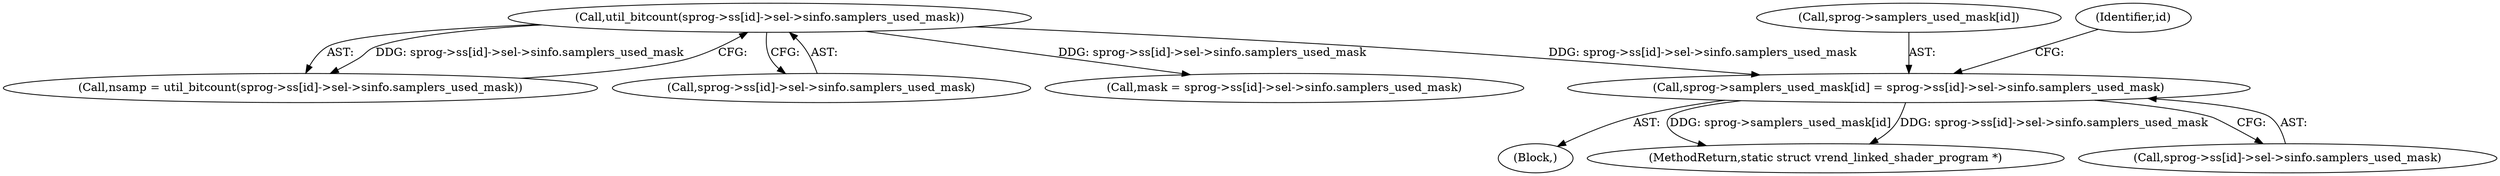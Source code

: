 digraph "0_virglrenderer_a2f12a1b0f95b13b6f8dc3d05d7b74b4386394e4@pointer" {
"1000784" [label="(Call,sprog->samplers_used_mask[id] = sprog->ss[id]->sel->sinfo.samplers_used_mask)"];
"1000573" [label="(Call,util_bitcount(sprog->ss[id]->sel->sinfo.samplers_used_mask))"];
"1000542" [label="(Block,)"];
"1000785" [label="(Call,sprog->samplers_used_mask[id])"];
"1000541" [label="(Identifier,id)"];
"1000784" [label="(Call,sprog->samplers_used_mask[id] = sprog->ss[id]->sel->sinfo.samplers_used_mask)"];
"1001107" [label="(MethodReturn,static struct vrend_linked_shader_program *)"];
"1000573" [label="(Call,util_bitcount(sprog->ss[id]->sel->sinfo.samplers_used_mask))"];
"1000790" [label="(Call,sprog->ss[id]->sel->sinfo.samplers_used_mask)"];
"1000571" [label="(Call,nsamp = util_bitcount(sprog->ss[id]->sel->sinfo.samplers_used_mask))"];
"1000574" [label="(Call,sprog->ss[id]->sel->sinfo.samplers_used_mask)"];
"1000557" [label="(Call,mask = sprog->ss[id]->sel->sinfo.samplers_used_mask)"];
"1000784" -> "1000542"  [label="AST: "];
"1000784" -> "1000790"  [label="CFG: "];
"1000785" -> "1000784"  [label="AST: "];
"1000790" -> "1000784"  [label="AST: "];
"1000541" -> "1000784"  [label="CFG: "];
"1000784" -> "1001107"  [label="DDG: sprog->samplers_used_mask[id]"];
"1000784" -> "1001107"  [label="DDG: sprog->ss[id]->sel->sinfo.samplers_used_mask"];
"1000573" -> "1000784"  [label="DDG: sprog->ss[id]->sel->sinfo.samplers_used_mask"];
"1000573" -> "1000571"  [label="AST: "];
"1000573" -> "1000574"  [label="CFG: "];
"1000574" -> "1000573"  [label="AST: "];
"1000571" -> "1000573"  [label="CFG: "];
"1000573" -> "1000557"  [label="DDG: sprog->ss[id]->sel->sinfo.samplers_used_mask"];
"1000573" -> "1000571"  [label="DDG: sprog->ss[id]->sel->sinfo.samplers_used_mask"];
}

